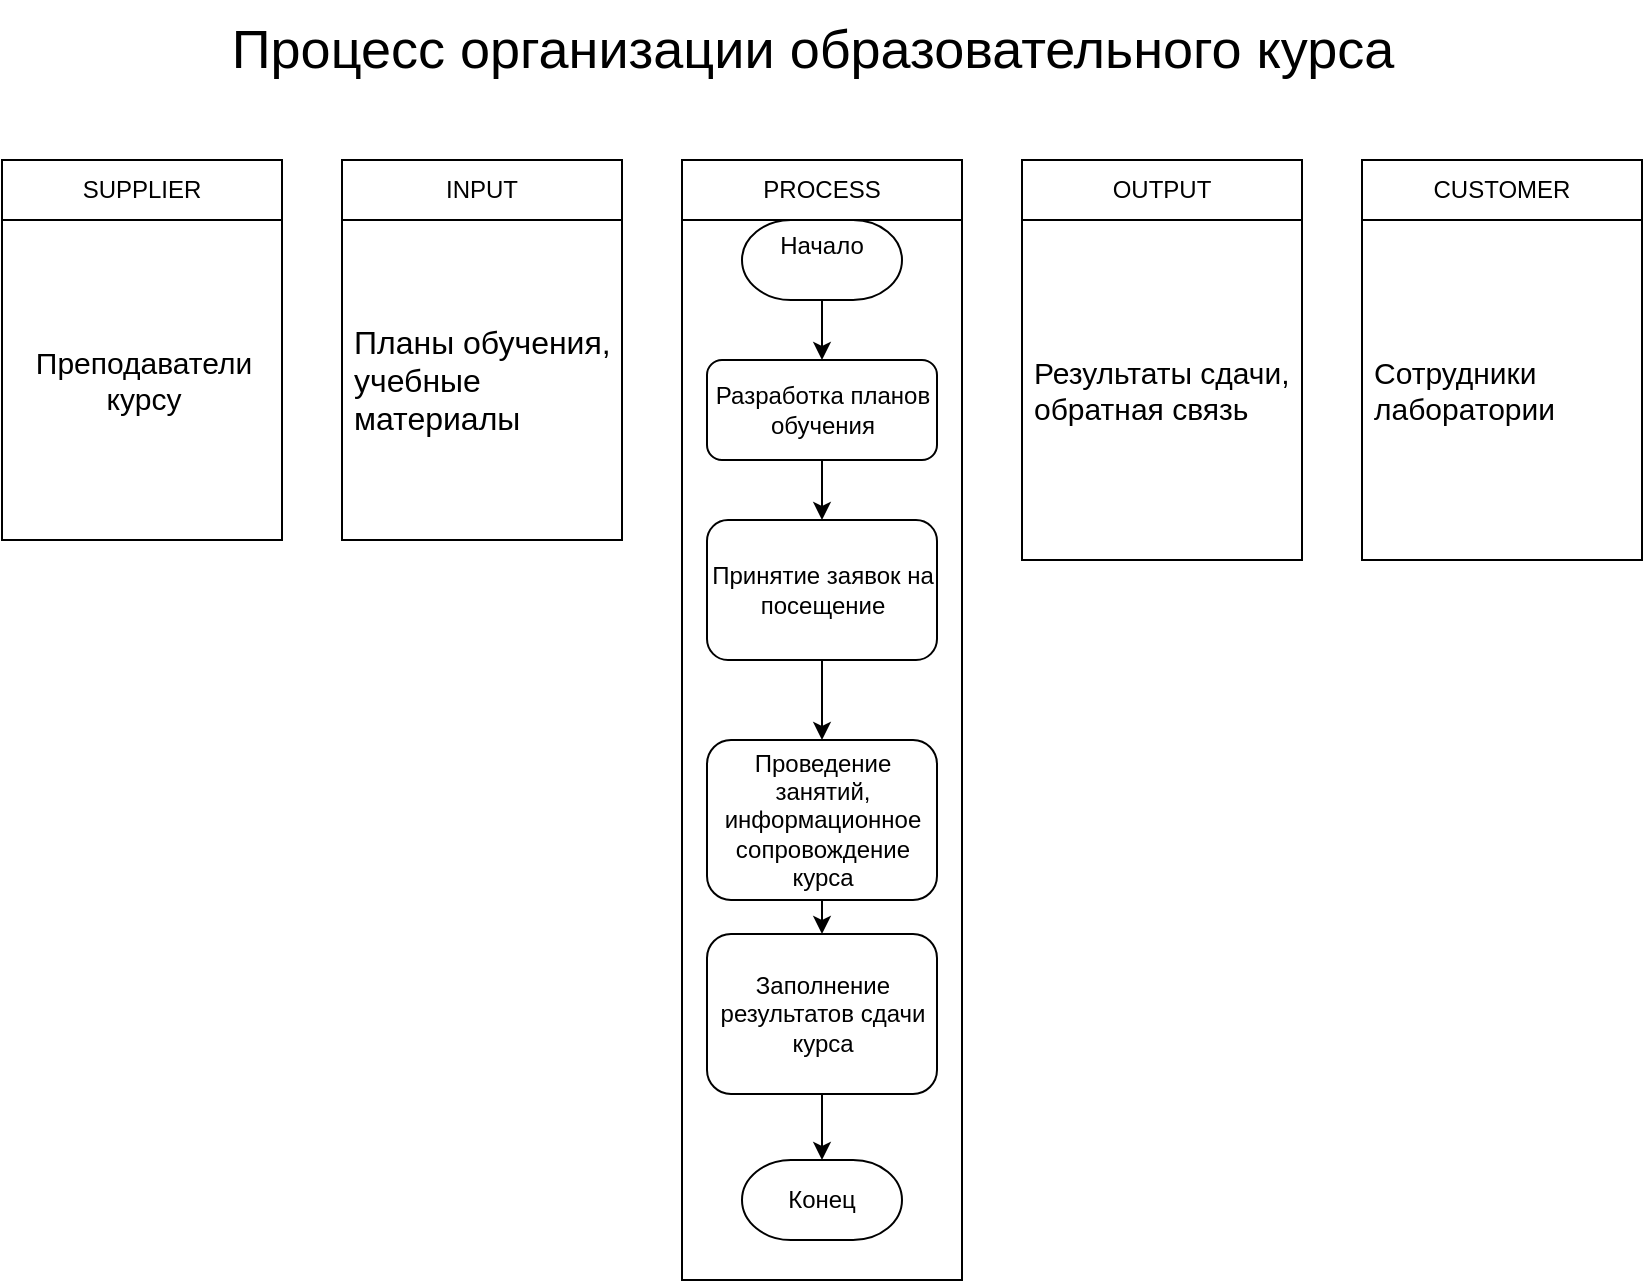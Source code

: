 <mxfile version="24.8.3">
  <diagram id="KFVoaWny9v45ZiVxV1ne" name="Страница 1">
    <mxGraphModel dx="1431" dy="776" grid="1" gridSize="10" guides="1" tooltips="1" connect="1" arrows="1" fold="1" page="1" pageScale="1" pageWidth="1169" pageHeight="827" math="0" shadow="0">
      <root>
        <mxCell id="0" />
        <mxCell id="1" parent="0" />
        <mxCell id="31" value="" style="rounded=0;whiteSpace=wrap;html=1;fillColor=none;" parent="1" vertex="1">
          <mxGeometry x="500" y="390" width="140" height="530" as="geometry" />
        </mxCell>
        <mxCell id="2" value="SUPPLIER" style="swimlane;fontStyle=0;childLayout=stackLayout;horizontal=1;startSize=30;horizontalStack=0;resizeParent=1;resizeParentMax=0;resizeLast=0;collapsible=1;marginBottom=0;whiteSpace=wrap;html=1;" parent="1" vertex="1">
          <mxGeometry x="160" y="360" width="140" height="190" as="geometry" />
        </mxCell>
        <mxCell id="3" value="&lt;div style=&quot;text-align: center; font-size: 15px;&quot;&gt;Преподаватели курсу&lt;/div&gt;" style="text;strokeColor=none;fillColor=none;align=left;verticalAlign=middle;spacingLeft=4;spacingRight=4;overflow=hidden;points=[[0,0.5],[1,0.5]];portConstraint=eastwest;rotatable=0;whiteSpace=wrap;html=1;fontSize=15;" parent="2" vertex="1">
          <mxGeometry y="30" width="140" height="160" as="geometry" />
        </mxCell>
        <mxCell id="6" value="INPUT" style="swimlane;fontStyle=0;childLayout=stackLayout;horizontal=1;startSize=30;horizontalStack=0;resizeParent=1;resizeParentMax=0;resizeLast=0;collapsible=1;marginBottom=0;whiteSpace=wrap;html=1;" parent="1" vertex="1">
          <mxGeometry x="330" y="360" width="140" height="190" as="geometry" />
        </mxCell>
        <mxCell id="8" value="Планы обучения, учебные материалы" style="text;strokeColor=none;fillColor=none;align=left;verticalAlign=middle;spacingLeft=4;spacingRight=4;overflow=hidden;points=[[0,0.5],[1,0.5]];portConstraint=eastwest;rotatable=0;whiteSpace=wrap;html=1;fontSize=16;" parent="6" vertex="1">
          <mxGeometry y="30" width="140" height="160" as="geometry" />
        </mxCell>
        <mxCell id="10" value="CUSTOMER" style="swimlane;fontStyle=0;childLayout=stackLayout;horizontal=1;startSize=30;horizontalStack=0;resizeParent=1;resizeParentMax=0;resizeLast=0;collapsible=1;marginBottom=0;whiteSpace=wrap;html=1;" parent="1" vertex="1">
          <mxGeometry x="840" y="360" width="140" height="200" as="geometry" />
        </mxCell>
        <mxCell id="11" value="Сотрудники лаборатории" style="text;strokeColor=none;fillColor=none;align=left;verticalAlign=middle;spacingLeft=4;spacingRight=4;overflow=hidden;points=[[0,0.5],[1,0.5]];portConstraint=eastwest;rotatable=0;whiteSpace=wrap;html=1;fontSize=15;" parent="10" vertex="1">
          <mxGeometry y="30" width="140" height="170" as="geometry" />
        </mxCell>
        <mxCell id="13" value="OUTPUT" style="swimlane;fontStyle=0;childLayout=stackLayout;horizontal=1;startSize=30;horizontalStack=0;resizeParent=1;resizeParentMax=0;resizeLast=0;collapsible=1;marginBottom=0;whiteSpace=wrap;html=1;" parent="1" vertex="1">
          <mxGeometry x="670" y="360" width="140" height="200" as="geometry" />
        </mxCell>
        <mxCell id="14" value="Результаты сдачи, обратная связь" style="text;strokeColor=none;fillColor=none;align=left;verticalAlign=middle;spacingLeft=4;spacingRight=4;overflow=hidden;points=[[0,0.5],[1,0.5]];portConstraint=eastwest;rotatable=0;whiteSpace=wrap;html=1;fontSize=15;" parent="13" vertex="1">
          <mxGeometry y="30" width="140" height="170" as="geometry" />
        </mxCell>
        <mxCell id="16" value="PROCESS" style="rounded=0;whiteSpace=wrap;html=1;" parent="1" vertex="1">
          <mxGeometry x="500" y="360" width="140" height="30" as="geometry" />
        </mxCell>
        <mxCell id="19" style="edgeStyle=none;html=1;exitX=0.5;exitY=1;exitDx=0;exitDy=0;exitPerimeter=0;entryX=0.5;entryY=0;entryDx=0;entryDy=0;" parent="1" source="20" target="23" edge="1">
          <mxGeometry relative="1" as="geometry">
            <mxPoint x="570" y="480" as="targetPoint" />
          </mxGeometry>
        </mxCell>
        <mxCell id="20" value="Начало&lt;div&gt;&lt;br&gt;&lt;/div&gt;" style="strokeWidth=1;html=1;shape=mxgraph.flowchart.terminator;whiteSpace=wrap;" parent="1" vertex="1">
          <mxGeometry x="530" y="390" width="80" height="40" as="geometry" />
        </mxCell>
        <mxCell id="21" value="Процесс организации образовательного курса" style="text;html=1;align=center;verticalAlign=middle;resizable=0;points=[];autosize=1;strokeColor=none;fillColor=none;fontSize=27;" parent="1" vertex="1">
          <mxGeometry x="265" y="280" width="600" height="50" as="geometry" />
        </mxCell>
        <mxCell id="22" style="edgeStyle=none;html=1;exitX=0.5;exitY=1;exitDx=0;exitDy=0;entryX=0.5;entryY=0;entryDx=0;entryDy=0;" parent="1" source="23" target="25" edge="1">
          <mxGeometry relative="1" as="geometry" />
        </mxCell>
        <mxCell id="23" value="&lt;div&gt;Разработка планов обучения&lt;/div&gt;" style="rounded=1;whiteSpace=wrap;html=1;" parent="1" vertex="1">
          <mxGeometry x="512.5" y="460" width="115" height="50" as="geometry" />
        </mxCell>
        <mxCell id="24" style="edgeStyle=none;html=1;exitX=0.5;exitY=1;exitDx=0;exitDy=0;entryX=0.5;entryY=0;entryDx=0;entryDy=0;" parent="1" source="25" target="27" edge="1">
          <mxGeometry relative="1" as="geometry" />
        </mxCell>
        <mxCell id="25" value="Принятие заявок на посещение" style="rounded=1;whiteSpace=wrap;html=1;" parent="1" vertex="1">
          <mxGeometry x="512.5" y="540" width="115" height="70" as="geometry" />
        </mxCell>
        <mxCell id="27" value="Проведение занятий, информационное сопровождение курса" style="rounded=1;whiteSpace=wrap;html=1;" parent="1" vertex="1">
          <mxGeometry x="512.5" y="650" width="115" height="80" as="geometry" />
        </mxCell>
        <mxCell id="28" value="Конец" style="strokeWidth=1;html=1;shape=mxgraph.flowchart.terminator;whiteSpace=wrap;" parent="1" vertex="1">
          <mxGeometry x="530" y="860" width="80" height="40" as="geometry" />
        </mxCell>
        <mxCell id="7NJlB-rRFb_SJ_PhhA64-31" value="Заполнение результатов сдачи курса" style="rounded=1;whiteSpace=wrap;html=1;" vertex="1" parent="1">
          <mxGeometry x="512.5" y="747" width="115" height="80" as="geometry" />
        </mxCell>
        <mxCell id="7NJlB-rRFb_SJ_PhhA64-36" value="" style="endArrow=classic;html=1;rounded=0;entryX=0.5;entryY=0;entryDx=0;entryDy=0;exitX=0.5;exitY=1;exitDx=0;exitDy=0;" edge="1" parent="1" source="27" target="7NJlB-rRFb_SJ_PhhA64-31">
          <mxGeometry width="50" height="50" relative="1" as="geometry">
            <mxPoint x="530" y="800" as="sourcePoint" />
            <mxPoint x="580" y="750" as="targetPoint" />
          </mxGeometry>
        </mxCell>
        <mxCell id="7NJlB-rRFb_SJ_PhhA64-39" value="" style="endArrow=classic;html=1;rounded=0;entryX=0.5;entryY=0;entryDx=0;entryDy=0;exitX=0.5;exitY=1;exitDx=0;exitDy=0;entryPerimeter=0;" edge="1" parent="1" source="7NJlB-rRFb_SJ_PhhA64-31" target="28">
          <mxGeometry width="50" height="50" relative="1" as="geometry">
            <mxPoint x="440" y="730" as="sourcePoint" />
            <mxPoint x="570" y="900" as="targetPoint" />
          </mxGeometry>
        </mxCell>
      </root>
    </mxGraphModel>
  </diagram>
</mxfile>
